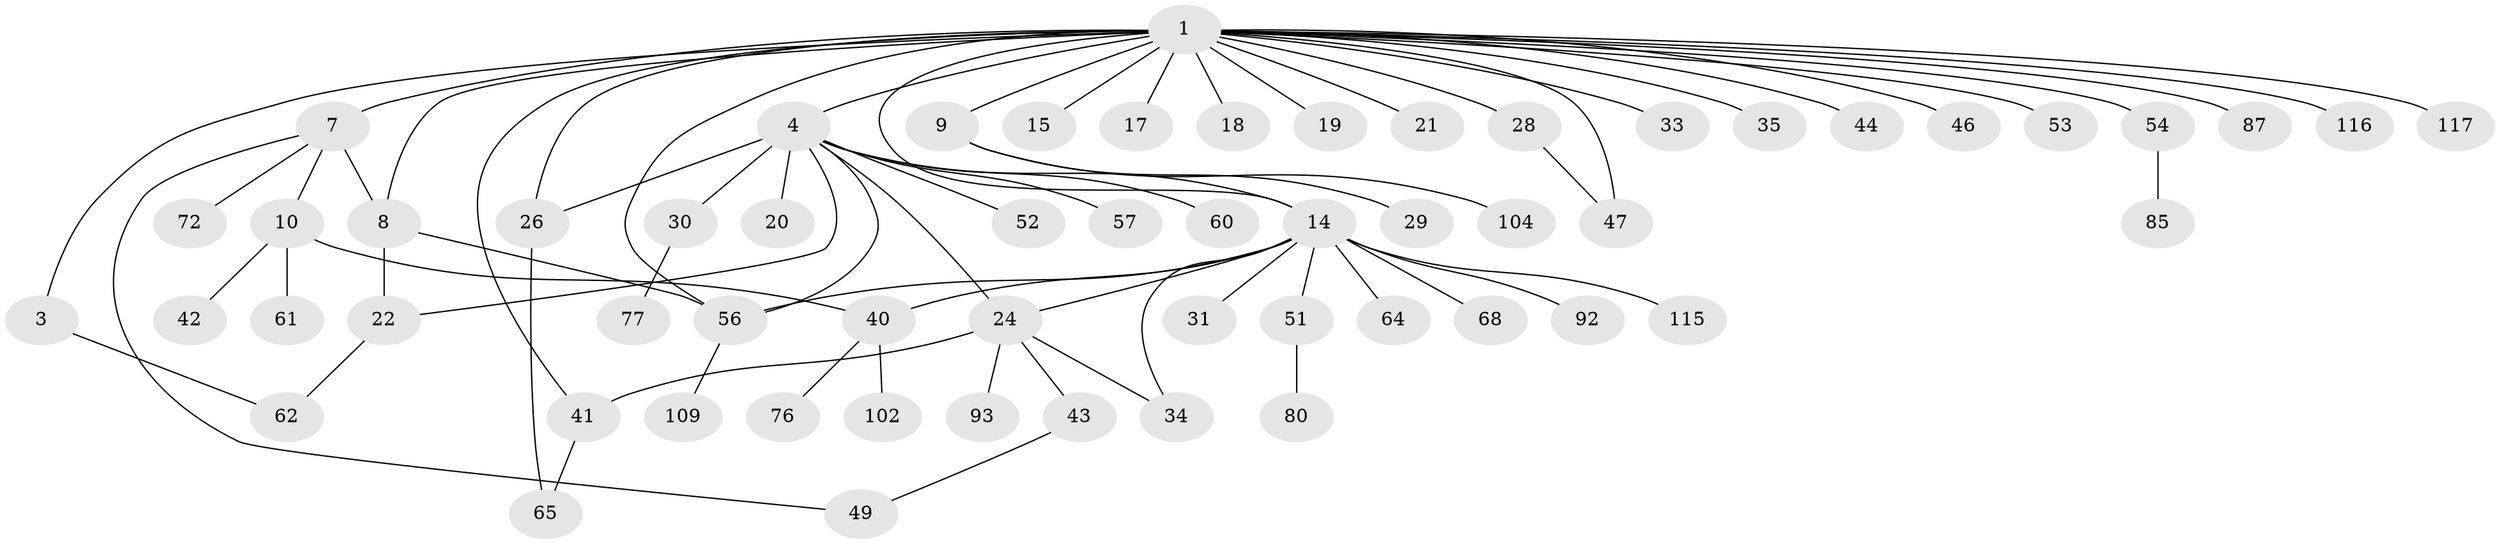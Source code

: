 // original degree distribution, {4: 0.06837606837606838, 12: 0.008547008547008548, 7: 0.02564102564102564, 11: 0.017094017094017096, 3: 0.10256410256410256, 8: 0.017094017094017096, 5: 0.03418803418803419, 9: 0.008547008547008548, 1: 0.5299145299145299, 2: 0.17094017094017094, 6: 0.017094017094017096}
// Generated by graph-tools (version 1.1) at 2025/14/03/09/25 04:14:36]
// undirected, 58 vertices, 72 edges
graph export_dot {
graph [start="1"]
  node [color=gray90,style=filled];
  1 [super="+2+5"];
  3 [super="+90+71+69"];
  4 [super="+66+58+11+100+37+32"];
  7 [super="+81+38+25+39"];
  8 [super="+16+75+89"];
  9;
  10;
  14 [super="+27+48"];
  15;
  17 [super="+95"];
  18;
  19;
  20;
  21;
  22;
  24;
  26 [super="+78"];
  28 [super="+74"];
  29;
  30;
  31 [super="+70"];
  33;
  34 [super="+86+88+111"];
  35;
  40;
  41 [super="+73+112+50"];
  42;
  43;
  44;
  46;
  47;
  49;
  51;
  52;
  53 [super="+59"];
  54;
  56 [super="+82+63"];
  57;
  60;
  61;
  62 [super="+83"];
  64;
  65;
  68;
  72;
  76;
  77;
  80;
  85;
  87;
  92 [super="+107"];
  93;
  102;
  104;
  109;
  115;
  116;
  117;
  1 -- 28 [weight=2];
  1 -- 35;
  1 -- 3;
  1 -- 4;
  1 -- 7 [weight=3];
  1 -- 8 [weight=2];
  1 -- 46;
  1 -- 47;
  1 -- 21;
  1 -- 117;
  1 -- 56 [weight=2];
  1 -- 14;
  1 -- 9;
  1 -- 15;
  1 -- 17;
  1 -- 18;
  1 -- 19;
  1 -- 87;
  1 -- 26;
  1 -- 33;
  1 -- 41;
  1 -- 44;
  1 -- 116;
  1 -- 53;
  1 -- 54;
  3 -- 62;
  4 -- 14;
  4 -- 57;
  4 -- 60;
  4 -- 20;
  4 -- 52;
  4 -- 22;
  4 -- 24;
  4 -- 26;
  4 -- 30;
  4 -- 56 [weight=2];
  7 -- 10;
  7 -- 72;
  7 -- 49;
  7 -- 8;
  8 -- 22;
  8 -- 56;
  9 -- 29;
  9 -- 104;
  10 -- 40;
  10 -- 42;
  10 -- 61;
  14 -- 24;
  14 -- 31;
  14 -- 68;
  14 -- 92;
  14 -- 115;
  14 -- 40;
  14 -- 51;
  14 -- 64;
  14 -- 34;
  14 -- 56;
  22 -- 62;
  24 -- 34;
  24 -- 41;
  24 -- 43;
  24 -- 93;
  26 -- 65;
  28 -- 47;
  30 -- 77;
  40 -- 76;
  40 -- 102;
  41 -- 65;
  43 -- 49;
  51 -- 80;
  54 -- 85;
  56 -- 109;
}
